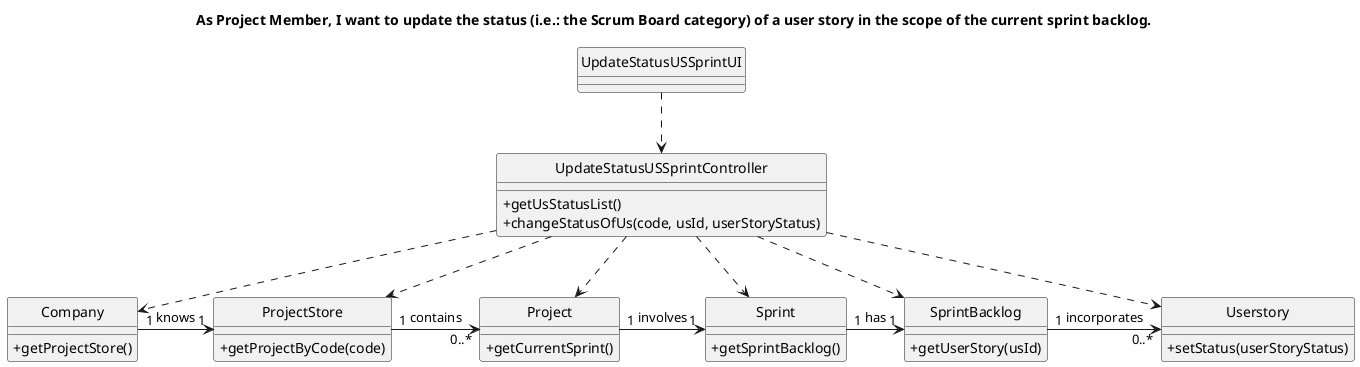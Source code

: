 @startuml
'https://plantuml.com/class-diagram

hide circle
skinparam classAttributeIconSize 0

title As Project Member, I want to update the status (i.e.: the Scrum Board category) of a user story in the scope of the current sprint backlog.

class UpdateStatusUSSprintUI {
}

class UpdateStatusUSSprintController {
    +getUsStatusList()
    +changeStatusOfUs(code, usId, userStoryStatus)
}

class Company {
    +getProjectStore()
}

class ProjectStore {
    +getProjectByCode(code)
}

class Project {
    +getCurrentSprint()
}

class Sprint {
    +getSprintBacklog()
}

class SprintBacklog {
    +getUserStory(usId)
}

class Userstory {
    +setStatus(userStoryStatus)
}



UpdateStatusUSSprintUI ..> UpdateStatusUSSprintController

UpdateStatusUSSprintController ..> Company

UpdateStatusUSSprintController ..> ProjectStore

UpdateStatusUSSprintController ..> Project

UpdateStatusUSSprintController ..> Sprint

UpdateStatusUSSprintController ..> SprintBacklog

UpdateStatusUSSprintController ..> Userstory

Company "1" -> "1" ProjectStore: knows

ProjectStore "1" -> "0..*" Project: contains

Project "1" -> "1" Sprint: involves

Sprint "1" -> "1" SprintBacklog: has

SprintBacklog "1" -> "0..*" Userstory: incorporates


@enduml